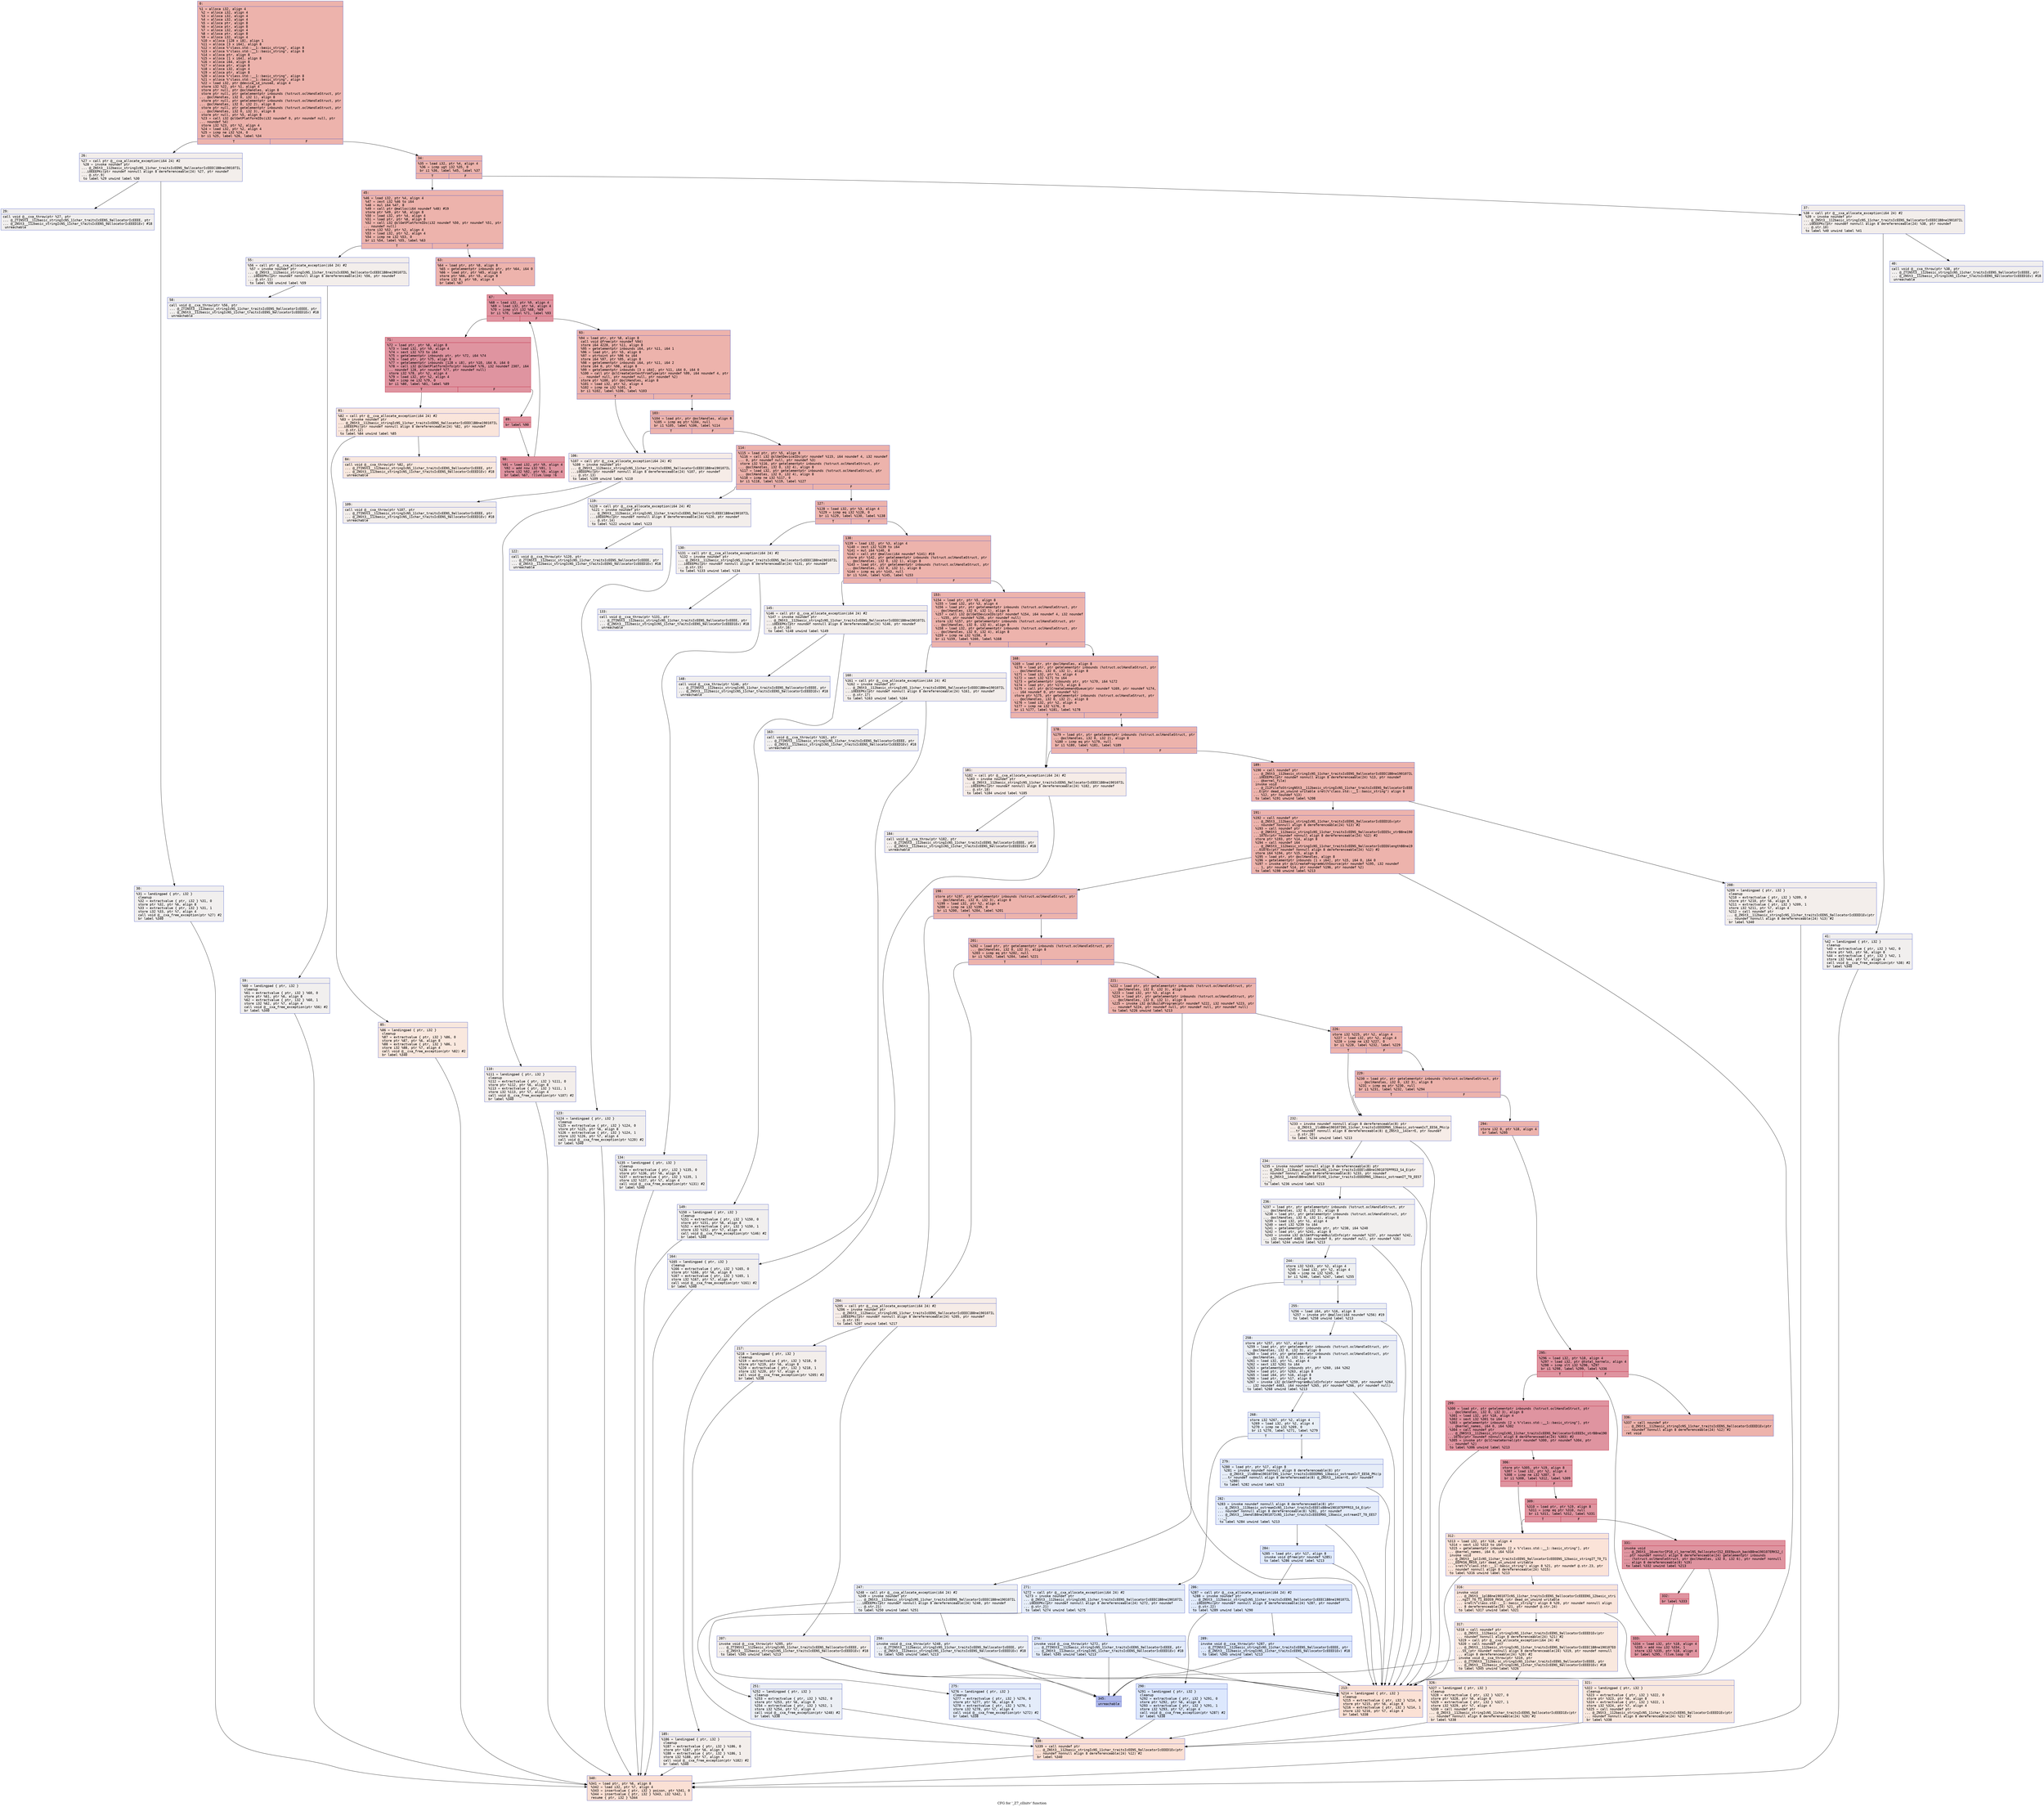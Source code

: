 digraph "CFG for '_Z7_clInitv' function" {
	label="CFG for '_Z7_clInitv' function";

	Node0x6000005d3520 [shape=record,color="#3d50c3ff", style=filled, fillcolor="#d6524470" fontname="Courier",label="{0:\l|  %1 = alloca i32, align 4\l  %2 = alloca i32, align 4\l  %3 = alloca i32, align 4\l  %4 = alloca i32, align 4\l  %5 = alloca ptr, align 8\l  %6 = alloca ptr, align 8\l  %7 = alloca i32, align 4\l  %8 = alloca ptr, align 8\l  %9 = alloca i32, align 4\l  %10 = alloca [128 x i8], align 1\l  %11 = alloca [3 x i64], align 8\l  %12 = alloca %\"class.std::__1::basic_string\", align 8\l  %13 = alloca %\"class.std::__1::basic_string\", align 8\l  %14 = alloca ptr, align 8\l  %15 = alloca [1 x i64], align 8\l  %16 = alloca i64, align 8\l  %17 = alloca ptr, align 8\l  %18 = alloca i32, align 4\l  %19 = alloca ptr, align 8\l  %20 = alloca %\"class.std::__1::basic_string\", align 8\l  %21 = alloca %\"class.std::__1::basic_string\", align 8\l  %22 = load i32, ptr @device_id_inused, align 4\l  store i32 %22, ptr %1, align 4\l  store ptr null, ptr @oclHandles, align 8\l  store ptr null, ptr getelementptr inbounds (%struct.oclHandleStruct, ptr\l... @oclHandles, i32 0, i32 1), align 8\l  store ptr null, ptr getelementptr inbounds (%struct.oclHandleStruct, ptr\l... @oclHandles, i32 0, i32 2), align 8\l  store ptr null, ptr getelementptr inbounds (%struct.oclHandleStruct, ptr\l... @oclHandles, i32 0, i32 3), align 8\l  store ptr null, ptr %5, align 8\l  %23 = call i32 @clGetPlatformIDs(i32 noundef 0, ptr noundef null, ptr\l... noundef %4)\l  store i32 %23, ptr %2, align 4\l  %24 = load i32, ptr %2, align 4\l  %25 = icmp ne i32 %24, 0\l  br i1 %25, label %26, label %34\l|{<s0>T|<s1>F}}"];
	Node0x6000005d3520:s0 -> Node0x6000005d3570[tooltip="0 -> 26\nProbability 0.00%" ];
	Node0x6000005d3520:s1 -> Node0x6000005d3660[tooltip="0 -> 34\nProbability 100.00%" ];
	Node0x6000005d3570 [shape=record,color="#3d50c3ff", style=filled, fillcolor="#e5d8d170" fontname="Courier",label="{26:\l|  %27 = call ptr @__cxa_allocate_exception(i64 24) #2\l  %28 = invoke noundef ptr\l... @_ZNSt3__112basic_stringIcNS_11char_traitsIcEENS_9allocatorIcEEEC1B8ne190107IL\l...i0EEEPKc(ptr noundef nonnull align 8 dereferenceable(24) %27, ptr noundef\l... @.str.9)\l          to label %29 unwind label %30\l}"];
	Node0x6000005d3570 -> Node0x6000005d35c0[tooltip="26 -> 29\nProbability 50.00%" ];
	Node0x6000005d3570 -> Node0x6000005d3610[tooltip="26 -> 30\nProbability 50.00%" ];
	Node0x6000005d35c0 [shape=record,color="#3d50c3ff", style=filled, fillcolor="#e0dbd870" fontname="Courier",label="{29:\l|  call void @__cxa_throw(ptr %27, ptr\l... @_ZTINSt3__112basic_stringIcNS_11char_traitsIcEENS_9allocatorIcEEEE, ptr\l... @_ZNSt3__112basic_stringIcNS_11char_traitsIcEENS_9allocatorIcEEED1Ev) #18\l  unreachable\l}"];
	Node0x6000005d3610 [shape=record,color="#3d50c3ff", style=filled, fillcolor="#e0dbd870" fontname="Courier",label="{30:\l|  %31 = landingpad \{ ptr, i32 \}\l          cleanup\l  %32 = extractvalue \{ ptr, i32 \} %31, 0\l  store ptr %32, ptr %6, align 8\l  %33 = extractvalue \{ ptr, i32 \} %31, 1\l  store i32 %33, ptr %7, align 4\l  call void @__cxa_free_exception(ptr %27) #2\l  br label %340\l}"];
	Node0x6000005d3610 -> Node0x6000005cd220[tooltip="30 -> 340\nProbability 100.00%" ];
	Node0x6000005d3660 [shape=record,color="#3d50c3ff", style=filled, fillcolor="#d6524470" fontname="Courier",label="{34:\l|  %35 = load i32, ptr %4, align 4\l  %36 = icmp ugt i32 %35, 0\l  br i1 %36, label %45, label %37\l|{<s0>T|<s1>F}}"];
	Node0x6000005d3660:s0 -> Node0x6000005d37a0[tooltip="34 -> 45\nProbability 100.00%" ];
	Node0x6000005d3660:s1 -> Node0x6000005d36b0[tooltip="34 -> 37\nProbability 0.00%" ];
	Node0x6000005d36b0 [shape=record,color="#3d50c3ff", style=filled, fillcolor="#e5d8d170" fontname="Courier",label="{37:\l|  %38 = call ptr @__cxa_allocate_exception(i64 24) #2\l  %39 = invoke noundef ptr\l... @_ZNSt3__112basic_stringIcNS_11char_traitsIcEENS_9allocatorIcEEEC1B8ne190107IL\l...i0EEEPKc(ptr noundef nonnull align 8 dereferenceable(24) %38, ptr noundef\l... @.str.10)\l          to label %40 unwind label %41\l}"];
	Node0x6000005d36b0 -> Node0x6000005d3700[tooltip="37 -> 40\nProbability 50.00%" ];
	Node0x6000005d36b0 -> Node0x6000005d3750[tooltip="37 -> 41\nProbability 50.00%" ];
	Node0x6000005d3700 [shape=record,color="#3d50c3ff", style=filled, fillcolor="#e0dbd870" fontname="Courier",label="{40:\l|  call void @__cxa_throw(ptr %38, ptr\l... @_ZTINSt3__112basic_stringIcNS_11char_traitsIcEENS_9allocatorIcEEEE, ptr\l... @_ZNSt3__112basic_stringIcNS_11char_traitsIcEENS_9allocatorIcEEED1Ev) #18\l  unreachable\l}"];
	Node0x6000005d3750 [shape=record,color="#3d50c3ff", style=filled, fillcolor="#e0dbd870" fontname="Courier",label="{41:\l|  %42 = landingpad \{ ptr, i32 \}\l          cleanup\l  %43 = extractvalue \{ ptr, i32 \} %42, 0\l  store ptr %43, ptr %6, align 8\l  %44 = extractvalue \{ ptr, i32 \} %42, 1\l  store i32 %44, ptr %7, align 4\l  call void @__cxa_free_exception(ptr %38) #2\l  br label %340\l}"];
	Node0x6000005d3750 -> Node0x6000005cd220[tooltip="41 -> 340\nProbability 100.00%" ];
	Node0x6000005d37a0 [shape=record,color="#3d50c3ff", style=filled, fillcolor="#d6524470" fontname="Courier",label="{45:\l|  %46 = load i32, ptr %4, align 4\l  %47 = zext i32 %46 to i64\l  %48 = mul i64 %47, 8\l  %49 = call ptr @malloc(i64 noundef %48) #19\l  store ptr %49, ptr %8, align 8\l  %50 = load i32, ptr %4, align 4\l  %51 = load ptr, ptr %8, align 8\l  %52 = call i32 @clGetPlatformIDs(i32 noundef %50, ptr noundef %51, ptr\l... noundef null)\l  store i32 %52, ptr %2, align 4\l  %53 = load i32, ptr %2, align 4\l  %54 = icmp ne i32 %53, 0\l  br i1 %54, label %55, label %63\l|{<s0>T|<s1>F}}"];
	Node0x6000005d37a0:s0 -> Node0x6000005d37f0[tooltip="45 -> 55\nProbability 0.00%" ];
	Node0x6000005d37a0:s1 -> Node0x6000005d38e0[tooltip="45 -> 63\nProbability 100.00%" ];
	Node0x6000005d37f0 [shape=record,color="#3d50c3ff", style=filled, fillcolor="#e5d8d170" fontname="Courier",label="{55:\l|  %56 = call ptr @__cxa_allocate_exception(i64 24) #2\l  %57 = invoke noundef ptr\l... @_ZNSt3__112basic_stringIcNS_11char_traitsIcEENS_9allocatorIcEEEC1B8ne190107IL\l...i0EEEPKc(ptr noundef nonnull align 8 dereferenceable(24) %56, ptr noundef\l... @.str.11)\l          to label %58 unwind label %59\l}"];
	Node0x6000005d37f0 -> Node0x6000005d3840[tooltip="55 -> 58\nProbability 50.00%" ];
	Node0x6000005d37f0 -> Node0x6000005d3890[tooltip="55 -> 59\nProbability 50.00%" ];
	Node0x6000005d3840 [shape=record,color="#3d50c3ff", style=filled, fillcolor="#e0dbd870" fontname="Courier",label="{58:\l|  call void @__cxa_throw(ptr %56, ptr\l... @_ZTINSt3__112basic_stringIcNS_11char_traitsIcEENS_9allocatorIcEEEE, ptr\l... @_ZNSt3__112basic_stringIcNS_11char_traitsIcEENS_9allocatorIcEEED1Ev) #18\l  unreachable\l}"];
	Node0x6000005d3890 [shape=record,color="#3d50c3ff", style=filled, fillcolor="#e0dbd870" fontname="Courier",label="{59:\l|  %60 = landingpad \{ ptr, i32 \}\l          cleanup\l  %61 = extractvalue \{ ptr, i32 \} %60, 0\l  store ptr %61, ptr %6, align 8\l  %62 = extractvalue \{ ptr, i32 \} %60, 1\l  store i32 %62, ptr %7, align 4\l  call void @__cxa_free_exception(ptr %56) #2\l  br label %340\l}"];
	Node0x6000005d3890 -> Node0x6000005cd220[tooltip="59 -> 340\nProbability 100.00%" ];
	Node0x6000005d38e0 [shape=record,color="#3d50c3ff", style=filled, fillcolor="#d6524470" fontname="Courier",label="{63:\l|  %64 = load ptr, ptr %8, align 8\l  %65 = getelementptr inbounds ptr, ptr %64, i64 0\l  %66 = load ptr, ptr %65, align 8\l  store ptr %66, ptr %5, align 8\l  store i32 0, ptr %9, align 4\l  br label %67\l}"];
	Node0x6000005d38e0 -> Node0x6000005d3930[tooltip="63 -> 67\nProbability 100.00%" ];
	Node0x6000005d3930 [shape=record,color="#b70d28ff", style=filled, fillcolor="#b70d2870" fontname="Courier",label="{67:\l|  %68 = load i32, ptr %9, align 4\l  %69 = load i32, ptr %4, align 4\l  %70 = icmp ult i32 %68, %69\l  br i1 %70, label %71, label %93\l|{<s0>T|<s1>F}}"];
	Node0x6000005d3930:s0 -> Node0x6000005d3980[tooltip="67 -> 71\nProbability 96.88%" ];
	Node0x6000005d3930:s1 -> Node0x6000005d3b60[tooltip="67 -> 93\nProbability 3.12%" ];
	Node0x6000005d3980 [shape=record,color="#b70d28ff", style=filled, fillcolor="#b70d2870" fontname="Courier",label="{71:\l|  %72 = load ptr, ptr %8, align 8\l  %73 = load i32, ptr %9, align 4\l  %74 = sext i32 %73 to i64\l  %75 = getelementptr inbounds ptr, ptr %72, i64 %74\l  %76 = load ptr, ptr %75, align 8\l  %77 = getelementptr inbounds [128 x i8], ptr %10, i64 0, i64 0\l  %78 = call i32 @clGetPlatformInfo(ptr noundef %76, i32 noundef 2307, i64\l... noundef 128, ptr noundef %77, ptr noundef null)\l  store i32 %78, ptr %2, align 4\l  %79 = load i32, ptr %2, align 4\l  %80 = icmp ne i32 %79, 0\l  br i1 %80, label %81, label %89\l|{<s0>T|<s1>F}}"];
	Node0x6000005d3980:s0 -> Node0x6000005d39d0[tooltip="71 -> 81\nProbability 0.00%" ];
	Node0x6000005d3980:s1 -> Node0x6000005d3ac0[tooltip="71 -> 89\nProbability 100.00%" ];
	Node0x6000005d39d0 [shape=record,color="#3d50c3ff", style=filled, fillcolor="#f4c5ad70" fontname="Courier",label="{81:\l|  %82 = call ptr @__cxa_allocate_exception(i64 24) #2\l  %83 = invoke noundef ptr\l... @_ZNSt3__112basic_stringIcNS_11char_traitsIcEENS_9allocatorIcEEEC1B8ne190107IL\l...i0EEEPKc(ptr noundef nonnull align 8 dereferenceable(24) %82, ptr noundef\l... @.str.12)\l          to label %84 unwind label %85\l}"];
	Node0x6000005d39d0 -> Node0x6000005d3a20[tooltip="81 -> 84\nProbability 50.00%" ];
	Node0x6000005d39d0 -> Node0x6000005d3a70[tooltip="81 -> 85\nProbability 50.00%" ];
	Node0x6000005d3a20 [shape=record,color="#3d50c3ff", style=filled, fillcolor="#f2cab570" fontname="Courier",label="{84:\l|  call void @__cxa_throw(ptr %82, ptr\l... @_ZTINSt3__112basic_stringIcNS_11char_traitsIcEENS_9allocatorIcEEEE, ptr\l... @_ZNSt3__112basic_stringIcNS_11char_traitsIcEENS_9allocatorIcEEED1Ev) #18\l  unreachable\l}"];
	Node0x6000005d3a70 [shape=record,color="#3d50c3ff", style=filled, fillcolor="#f2cab570" fontname="Courier",label="{85:\l|  %86 = landingpad \{ ptr, i32 \}\l          cleanup\l  %87 = extractvalue \{ ptr, i32 \} %86, 0\l  store ptr %87, ptr %6, align 8\l  %88 = extractvalue \{ ptr, i32 \} %86, 1\l  store i32 %88, ptr %7, align 4\l  call void @__cxa_free_exception(ptr %82) #2\l  br label %340\l}"];
	Node0x6000005d3a70 -> Node0x6000005cd220[tooltip="85 -> 340\nProbability 100.00%" ];
	Node0x6000005d3ac0 [shape=record,color="#b70d28ff", style=filled, fillcolor="#b70d2870" fontname="Courier",label="{89:\l|  br label %90\l}"];
	Node0x6000005d3ac0 -> Node0x6000005d3b10[tooltip="89 -> 90\nProbability 100.00%" ];
	Node0x6000005d3b10 [shape=record,color="#b70d28ff", style=filled, fillcolor="#b70d2870" fontname="Courier",label="{90:\l|  %91 = load i32, ptr %9, align 4\l  %92 = add nsw i32 %91, 1\l  store i32 %92, ptr %9, align 4\l  br label %67, !llvm.loop !6\l}"];
	Node0x6000005d3b10 -> Node0x6000005d3930[tooltip="90 -> 67\nProbability 100.00%" ];
	Node0x6000005d3b60 [shape=record,color="#3d50c3ff", style=filled, fillcolor="#d6524470" fontname="Courier",label="{93:\l|  %94 = load ptr, ptr %8, align 8\l  call void @free(ptr noundef %94)\l  store i64 4228, ptr %11, align 8\l  %95 = getelementptr inbounds i64, ptr %11, i64 1\l  %96 = load ptr, ptr %5, align 8\l  %97 = ptrtoint ptr %96 to i64\l  store i64 %97, ptr %95, align 8\l  %98 = getelementptr inbounds i64, ptr %11, i64 2\l  store i64 0, ptr %98, align 8\l  %99 = getelementptr inbounds [3 x i64], ptr %11, i64 0, i64 0\l  %100 = call ptr @clCreateContextFromType(ptr noundef %99, i64 noundef 4, ptr\l... noundef null, ptr noundef null, ptr noundef %2)\l  store ptr %100, ptr @oclHandles, align 8\l  %101 = load i32, ptr %2, align 4\l  %102 = icmp ne i32 %101, 0\l  br i1 %102, label %106, label %103\l|{<s0>T|<s1>F}}"];
	Node0x6000005d3b60:s0 -> Node0x6000005d3c00[tooltip="93 -> 106\nProbability 0.00%" ];
	Node0x6000005d3b60:s1 -> Node0x6000005d3bb0[tooltip="93 -> 103\nProbability 100.00%" ];
	Node0x6000005d3bb0 [shape=record,color="#3d50c3ff", style=filled, fillcolor="#d6524470" fontname="Courier",label="{103:\l|  %104 = load ptr, ptr @oclHandles, align 8\l  %105 = icmp eq ptr %104, null\l  br i1 %105, label %106, label %114\l|{<s0>T|<s1>F}}"];
	Node0x6000005d3bb0:s0 -> Node0x6000005d3c00[tooltip="103 -> 106\nProbability 0.00%" ];
	Node0x6000005d3bb0:s1 -> Node0x6000005d3cf0[tooltip="103 -> 114\nProbability 100.00%" ];
	Node0x6000005d3c00 [shape=record,color="#3d50c3ff", style=filled, fillcolor="#ead5c970" fontname="Courier",label="{106:\l|  %107 = call ptr @__cxa_allocate_exception(i64 24) #2\l  %108 = invoke noundef ptr\l... @_ZNSt3__112basic_stringIcNS_11char_traitsIcEENS_9allocatorIcEEEC1B8ne190107IL\l...i0EEEPKc(ptr noundef nonnull align 8 dereferenceable(24) %107, ptr noundef\l... @.str.13)\l          to label %109 unwind label %110\l}"];
	Node0x6000005d3c00 -> Node0x6000005d3c50[tooltip="106 -> 109\nProbability 50.00%" ];
	Node0x6000005d3c00 -> Node0x6000005d3ca0[tooltip="106 -> 110\nProbability 50.00%" ];
	Node0x6000005d3c50 [shape=record,color="#3d50c3ff", style=filled, fillcolor="#e5d8d170" fontname="Courier",label="{109:\l|  call void @__cxa_throw(ptr %107, ptr\l... @_ZTINSt3__112basic_stringIcNS_11char_traitsIcEENS_9allocatorIcEEEE, ptr\l... @_ZNSt3__112basic_stringIcNS_11char_traitsIcEENS_9allocatorIcEEED1Ev) #18\l  unreachable\l}"];
	Node0x6000005d3ca0 [shape=record,color="#3d50c3ff", style=filled, fillcolor="#e5d8d170" fontname="Courier",label="{110:\l|  %111 = landingpad \{ ptr, i32 \}\l          cleanup\l  %112 = extractvalue \{ ptr, i32 \} %111, 0\l  store ptr %112, ptr %6, align 8\l  %113 = extractvalue \{ ptr, i32 \} %111, 1\l  store i32 %113, ptr %7, align 4\l  call void @__cxa_free_exception(ptr %107) #2\l  br label %340\l}"];
	Node0x6000005d3ca0 -> Node0x6000005cd220[tooltip="110 -> 340\nProbability 100.00%" ];
	Node0x6000005d3cf0 [shape=record,color="#3d50c3ff", style=filled, fillcolor="#d6524470" fontname="Courier",label="{114:\l|  %115 = load ptr, ptr %5, align 8\l  %116 = call i32 @clGetDeviceIDs(ptr noundef %115, i64 noundef 4, i32 noundef\l... 0, ptr noundef null, ptr noundef %3)\l  store i32 %116, ptr getelementptr inbounds (%struct.oclHandleStruct, ptr\l... @oclHandles, i32 0, i32 4), align 8\l  %117 = load i32, ptr getelementptr inbounds (%struct.oclHandleStruct, ptr\l... @oclHandles, i32 0, i32 4), align 8\l  %118 = icmp ne i32 %117, 0\l  br i1 %118, label %119, label %127\l|{<s0>T|<s1>F}}"];
	Node0x6000005d3cf0:s0 -> Node0x6000005d3d40[tooltip="114 -> 119\nProbability 0.00%" ];
	Node0x6000005d3cf0:s1 -> Node0x6000005d3e30[tooltip="114 -> 127\nProbability 100.00%" ];
	Node0x6000005d3d40 [shape=record,color="#3d50c3ff", style=filled, fillcolor="#e5d8d170" fontname="Courier",label="{119:\l|  %120 = call ptr @__cxa_allocate_exception(i64 24) #2\l  %121 = invoke noundef ptr\l... @_ZNSt3__112basic_stringIcNS_11char_traitsIcEENS_9allocatorIcEEEC1B8ne190107IL\l...i0EEEPKc(ptr noundef nonnull align 8 dereferenceable(24) %120, ptr noundef\l... @.str.14)\l          to label %122 unwind label %123\l}"];
	Node0x6000005d3d40 -> Node0x6000005d3d90[tooltip="119 -> 122\nProbability 50.00%" ];
	Node0x6000005d3d40 -> Node0x6000005d3de0[tooltip="119 -> 123\nProbability 50.00%" ];
	Node0x6000005d3d90 [shape=record,color="#3d50c3ff", style=filled, fillcolor="#e0dbd870" fontname="Courier",label="{122:\l|  call void @__cxa_throw(ptr %120, ptr\l... @_ZTINSt3__112basic_stringIcNS_11char_traitsIcEENS_9allocatorIcEEEE, ptr\l... @_ZNSt3__112basic_stringIcNS_11char_traitsIcEENS_9allocatorIcEEED1Ev) #18\l  unreachable\l}"];
	Node0x6000005d3de0 [shape=record,color="#3d50c3ff", style=filled, fillcolor="#e0dbd870" fontname="Courier",label="{123:\l|  %124 = landingpad \{ ptr, i32 \}\l          cleanup\l  %125 = extractvalue \{ ptr, i32 \} %124, 0\l  store ptr %125, ptr %6, align 8\l  %126 = extractvalue \{ ptr, i32 \} %124, 1\l  store i32 %126, ptr %7, align 4\l  call void @__cxa_free_exception(ptr %120) #2\l  br label %340\l}"];
	Node0x6000005d3de0 -> Node0x6000005cd220[tooltip="123 -> 340\nProbability 100.00%" ];
	Node0x6000005d3e30 [shape=record,color="#3d50c3ff", style=filled, fillcolor="#d6524470" fontname="Courier",label="{127:\l|  %128 = load i32, ptr %3, align 4\l  %129 = icmp eq i32 %128, 0\l  br i1 %129, label %130, label %138\l|{<s0>T|<s1>F}}"];
	Node0x6000005d3e30:s0 -> Node0x6000005d3e80[tooltip="127 -> 130\nProbability 0.00%" ];
	Node0x6000005d3e30:s1 -> Node0x6000005d3f70[tooltip="127 -> 138\nProbability 100.00%" ];
	Node0x6000005d3e80 [shape=record,color="#3d50c3ff", style=filled, fillcolor="#e5d8d170" fontname="Courier",label="{130:\l|  %131 = call ptr @__cxa_allocate_exception(i64 24) #2\l  %132 = invoke noundef ptr\l... @_ZNSt3__112basic_stringIcNS_11char_traitsIcEENS_9allocatorIcEEEC1B8ne190107IL\l...i0EEEPKc(ptr noundef nonnull align 8 dereferenceable(24) %131, ptr noundef\l... @.str.15)\l          to label %133 unwind label %134\l}"];
	Node0x6000005d3e80 -> Node0x6000005d3ed0[tooltip="130 -> 133\nProbability 50.00%" ];
	Node0x6000005d3e80 -> Node0x6000005d3f20[tooltip="130 -> 134\nProbability 50.00%" ];
	Node0x6000005d3ed0 [shape=record,color="#3d50c3ff", style=filled, fillcolor="#e0dbd870" fontname="Courier",label="{133:\l|  call void @__cxa_throw(ptr %131, ptr\l... @_ZTINSt3__112basic_stringIcNS_11char_traitsIcEENS_9allocatorIcEEEE, ptr\l... @_ZNSt3__112basic_stringIcNS_11char_traitsIcEENS_9allocatorIcEEED1Ev) #18\l  unreachable\l}"];
	Node0x6000005d3f20 [shape=record,color="#3d50c3ff", style=filled, fillcolor="#e0dbd870" fontname="Courier",label="{134:\l|  %135 = landingpad \{ ptr, i32 \}\l          cleanup\l  %136 = extractvalue \{ ptr, i32 \} %135, 0\l  store ptr %136, ptr %6, align 8\l  %137 = extractvalue \{ ptr, i32 \} %135, 1\l  store i32 %137, ptr %7, align 4\l  call void @__cxa_free_exception(ptr %131) #2\l  br label %340\l}"];
	Node0x6000005d3f20 -> Node0x6000005cd220[tooltip="134 -> 340\nProbability 100.00%" ];
	Node0x6000005d3f70 [shape=record,color="#3d50c3ff", style=filled, fillcolor="#d6524470" fontname="Courier",label="{138:\l|  %139 = load i32, ptr %3, align 4\l  %140 = zext i32 %139 to i64\l  %141 = mul i64 %140, 8\l  %142 = call ptr @malloc(i64 noundef %141) #19\l  store ptr %142, ptr getelementptr inbounds (%struct.oclHandleStruct, ptr\l... @oclHandles, i32 0, i32 1), align 8\l  %143 = load ptr, ptr getelementptr inbounds (%struct.oclHandleStruct, ptr\l... @oclHandles, i32 0, i32 1), align 8\l  %144 = icmp eq ptr %143, null\l  br i1 %144, label %145, label %153\l|{<s0>T|<s1>F}}"];
	Node0x6000005d3f70:s0 -> Node0x6000005cc000[tooltip="138 -> 145\nProbability 0.00%" ];
	Node0x6000005d3f70:s1 -> Node0x6000005cc0f0[tooltip="138 -> 153\nProbability 100.00%" ];
	Node0x6000005cc000 [shape=record,color="#3d50c3ff", style=filled, fillcolor="#e5d8d170" fontname="Courier",label="{145:\l|  %146 = call ptr @__cxa_allocate_exception(i64 24) #2\l  %147 = invoke noundef ptr\l... @_ZNSt3__112basic_stringIcNS_11char_traitsIcEENS_9allocatorIcEEEC1B8ne190107IL\l...i0EEEPKc(ptr noundef nonnull align 8 dereferenceable(24) %146, ptr noundef\l... @.str.16)\l          to label %148 unwind label %149\l}"];
	Node0x6000005cc000 -> Node0x6000005cc050[tooltip="145 -> 148\nProbability 50.00%" ];
	Node0x6000005cc000 -> Node0x6000005cc0a0[tooltip="145 -> 149\nProbability 50.00%" ];
	Node0x6000005cc050 [shape=record,color="#3d50c3ff", style=filled, fillcolor="#e0dbd870" fontname="Courier",label="{148:\l|  call void @__cxa_throw(ptr %146, ptr\l... @_ZTINSt3__112basic_stringIcNS_11char_traitsIcEENS_9allocatorIcEEEE, ptr\l... @_ZNSt3__112basic_stringIcNS_11char_traitsIcEENS_9allocatorIcEEED1Ev) #18\l  unreachable\l}"];
	Node0x6000005cc0a0 [shape=record,color="#3d50c3ff", style=filled, fillcolor="#e0dbd870" fontname="Courier",label="{149:\l|  %150 = landingpad \{ ptr, i32 \}\l          cleanup\l  %151 = extractvalue \{ ptr, i32 \} %150, 0\l  store ptr %151, ptr %6, align 8\l  %152 = extractvalue \{ ptr, i32 \} %150, 1\l  store i32 %152, ptr %7, align 4\l  call void @__cxa_free_exception(ptr %146) #2\l  br label %340\l}"];
	Node0x6000005cc0a0 -> Node0x6000005cd220[tooltip="149 -> 340\nProbability 100.00%" ];
	Node0x6000005cc0f0 [shape=record,color="#3d50c3ff", style=filled, fillcolor="#d6524470" fontname="Courier",label="{153:\l|  %154 = load ptr, ptr %5, align 8\l  %155 = load i32, ptr %3, align 4\l  %156 = load ptr, ptr getelementptr inbounds (%struct.oclHandleStruct, ptr\l... @oclHandles, i32 0, i32 1), align 8\l  %157 = call i32 @clGetDeviceIDs(ptr noundef %154, i64 noundef 4, i32 noundef\l... %155, ptr noundef %156, ptr noundef null)\l  store i32 %157, ptr getelementptr inbounds (%struct.oclHandleStruct, ptr\l... @oclHandles, i32 0, i32 4), align 8\l  %158 = load i32, ptr getelementptr inbounds (%struct.oclHandleStruct, ptr\l... @oclHandles, i32 0, i32 4), align 8\l  %159 = icmp ne i32 %158, 0\l  br i1 %159, label %160, label %168\l|{<s0>T|<s1>F}}"];
	Node0x6000005cc0f0:s0 -> Node0x6000005cc140[tooltip="153 -> 160\nProbability 0.00%" ];
	Node0x6000005cc0f0:s1 -> Node0x6000005cc230[tooltip="153 -> 168\nProbability 100.00%" ];
	Node0x6000005cc140 [shape=record,color="#3d50c3ff", style=filled, fillcolor="#e5d8d170" fontname="Courier",label="{160:\l|  %161 = call ptr @__cxa_allocate_exception(i64 24) #2\l  %162 = invoke noundef ptr\l... @_ZNSt3__112basic_stringIcNS_11char_traitsIcEENS_9allocatorIcEEEC1B8ne190107IL\l...i0EEEPKc(ptr noundef nonnull align 8 dereferenceable(24) %161, ptr noundef\l... @.str.17)\l          to label %163 unwind label %164\l}"];
	Node0x6000005cc140 -> Node0x6000005cc190[tooltip="160 -> 163\nProbability 50.00%" ];
	Node0x6000005cc140 -> Node0x6000005cc1e0[tooltip="160 -> 164\nProbability 50.00%" ];
	Node0x6000005cc190 [shape=record,color="#3d50c3ff", style=filled, fillcolor="#e0dbd870" fontname="Courier",label="{163:\l|  call void @__cxa_throw(ptr %161, ptr\l... @_ZTINSt3__112basic_stringIcNS_11char_traitsIcEENS_9allocatorIcEEEE, ptr\l... @_ZNSt3__112basic_stringIcNS_11char_traitsIcEENS_9allocatorIcEEED1Ev) #18\l  unreachable\l}"];
	Node0x6000005cc1e0 [shape=record,color="#3d50c3ff", style=filled, fillcolor="#e0dbd870" fontname="Courier",label="{164:\l|  %165 = landingpad \{ ptr, i32 \}\l          cleanup\l  %166 = extractvalue \{ ptr, i32 \} %165, 0\l  store ptr %166, ptr %6, align 8\l  %167 = extractvalue \{ ptr, i32 \} %165, 1\l  store i32 %167, ptr %7, align 4\l  call void @__cxa_free_exception(ptr %161) #2\l  br label %340\l}"];
	Node0x6000005cc1e0 -> Node0x6000005cd220[tooltip="164 -> 340\nProbability 100.00%" ];
	Node0x6000005cc230 [shape=record,color="#3d50c3ff", style=filled, fillcolor="#d6524470" fontname="Courier",label="{168:\l|  %169 = load ptr, ptr @oclHandles, align 8\l  %170 = load ptr, ptr getelementptr inbounds (%struct.oclHandleStruct, ptr\l... @oclHandles, i32 0, i32 1), align 8\l  %171 = load i32, ptr %1, align 4\l  %172 = sext i32 %171 to i64\l  %173 = getelementptr inbounds ptr, ptr %170, i64 %172\l  %174 = load ptr, ptr %173, align 8\l  %175 = call ptr @clCreateCommandQueue(ptr noundef %169, ptr noundef %174,\l... i64 noundef 0, ptr noundef %2)\l  store ptr %175, ptr getelementptr inbounds (%struct.oclHandleStruct, ptr\l... @oclHandles, i32 0, i32 2), align 8\l  %176 = load i32, ptr %2, align 4\l  %177 = icmp ne i32 %176, 0\l  br i1 %177, label %181, label %178\l|{<s0>T|<s1>F}}"];
	Node0x6000005cc230:s0 -> Node0x6000005cc2d0[tooltip="168 -> 181\nProbability 0.00%" ];
	Node0x6000005cc230:s1 -> Node0x6000005cc280[tooltip="168 -> 178\nProbability 100.00%" ];
	Node0x6000005cc280 [shape=record,color="#3d50c3ff", style=filled, fillcolor="#d6524470" fontname="Courier",label="{178:\l|  %179 = load ptr, ptr getelementptr inbounds (%struct.oclHandleStruct, ptr\l... @oclHandles, i32 0, i32 2), align 8\l  %180 = icmp eq ptr %179, null\l  br i1 %180, label %181, label %189\l|{<s0>T|<s1>F}}"];
	Node0x6000005cc280:s0 -> Node0x6000005cc2d0[tooltip="178 -> 181\nProbability 0.00%" ];
	Node0x6000005cc280:s1 -> Node0x6000005cc3c0[tooltip="178 -> 189\nProbability 100.00%" ];
	Node0x6000005cc2d0 [shape=record,color="#3d50c3ff", style=filled, fillcolor="#ead5c970" fontname="Courier",label="{181:\l|  %182 = call ptr @__cxa_allocate_exception(i64 24) #2\l  %183 = invoke noundef ptr\l... @_ZNSt3__112basic_stringIcNS_11char_traitsIcEENS_9allocatorIcEEEC1B8ne190107IL\l...i0EEEPKc(ptr noundef nonnull align 8 dereferenceable(24) %182, ptr noundef\l... @.str.18)\l          to label %184 unwind label %185\l}"];
	Node0x6000005cc2d0 -> Node0x6000005cc320[tooltip="181 -> 184\nProbability 50.00%" ];
	Node0x6000005cc2d0 -> Node0x6000005cc370[tooltip="181 -> 185\nProbability 50.00%" ];
	Node0x6000005cc320 [shape=record,color="#3d50c3ff", style=filled, fillcolor="#e5d8d170" fontname="Courier",label="{184:\l|  call void @__cxa_throw(ptr %182, ptr\l... @_ZTINSt3__112basic_stringIcNS_11char_traitsIcEENS_9allocatorIcEEEE, ptr\l... @_ZNSt3__112basic_stringIcNS_11char_traitsIcEENS_9allocatorIcEEED1Ev) #18\l  unreachable\l}"];
	Node0x6000005cc370 [shape=record,color="#3d50c3ff", style=filled, fillcolor="#e5d8d170" fontname="Courier",label="{185:\l|  %186 = landingpad \{ ptr, i32 \}\l          cleanup\l  %187 = extractvalue \{ ptr, i32 \} %186, 0\l  store ptr %187, ptr %6, align 8\l  %188 = extractvalue \{ ptr, i32 \} %186, 1\l  store i32 %188, ptr %7, align 4\l  call void @__cxa_free_exception(ptr %182) #2\l  br label %340\l}"];
	Node0x6000005cc370 -> Node0x6000005cd220[tooltip="185 -> 340\nProbability 100.00%" ];
	Node0x6000005cc3c0 [shape=record,color="#3d50c3ff", style=filled, fillcolor="#d6524470" fontname="Courier",label="{189:\l|  %190 = call noundef ptr\l... @_ZNSt3__112basic_stringIcNS_11char_traitsIcEENS_9allocatorIcEEEC1B8ne190107IL\l...i0EEEPKc(ptr noundef nonnull align 8 dereferenceable(24) %13, ptr noundef\l... @kernel_file)\l  invoke void\l... @_Z12FileToStringNSt3__112basic_stringIcNS_11char_traitsIcEENS_9allocatorIcEEE\l...E(ptr dead_on_unwind writable sret(%\"class.std::__1::basic_string\") align 8\l... %12, ptr noundef %13)\l          to label %191 unwind label %208\l}"];
	Node0x6000005cc3c0 -> Node0x6000005cc410[tooltip="189 -> 191\nProbability 100.00%" ];
	Node0x6000005cc3c0 -> Node0x6000005cc5a0[tooltip="189 -> 208\nProbability 0.00%" ];
	Node0x6000005cc410 [shape=record,color="#3d50c3ff", style=filled, fillcolor="#d6524470" fontname="Courier",label="{191:\l|  %192 = call noundef ptr\l... @_ZNSt3__112basic_stringIcNS_11char_traitsIcEENS_9allocatorIcEEED1Ev(ptr\l... noundef nonnull align 8 dereferenceable(24) %13) #2\l  %193 = call noundef ptr\l... @_ZNKSt3__112basic_stringIcNS_11char_traitsIcEENS_9allocatorIcEEE5c_strB8ne190\l...107Ev(ptr noundef nonnull align 8 dereferenceable(24) %12) #2\l  store ptr %193, ptr %14, align 8\l  %194 = call noundef i64\l... @_ZNKSt3__112basic_stringIcNS_11char_traitsIcEENS_9allocatorIcEEE6lengthB8ne19\l...0107Ev(ptr noundef nonnull align 8 dereferenceable(24) %12) #2\l  store i64 %194, ptr %15, align 8\l  %195 = load ptr, ptr @oclHandles, align 8\l  %196 = getelementptr inbounds [1 x i64], ptr %15, i64 0, i64 0\l  %197 = invoke ptr @clCreateProgramWithSource(ptr noundef %195, i32 noundef\l... 1, ptr noundef %14, ptr noundef %196, ptr noundef %2)\l          to label %198 unwind label %213\l}"];
	Node0x6000005cc410 -> Node0x6000005cc460[tooltip="191 -> 198\nProbability 100.00%" ];
	Node0x6000005cc410 -> Node0x6000005cc5f0[tooltip="191 -> 213\nProbability 0.00%" ];
	Node0x6000005cc460 [shape=record,color="#3d50c3ff", style=filled, fillcolor="#d6524470" fontname="Courier",label="{198:\l|  store ptr %197, ptr getelementptr inbounds (%struct.oclHandleStruct, ptr\l... @oclHandles, i32 0, i32 3), align 8\l  %199 = load i32, ptr %2, align 4\l  %200 = icmp ne i32 %199, 0\l  br i1 %200, label %204, label %201\l|{<s0>T|<s1>F}}"];
	Node0x6000005cc460:s0 -> Node0x6000005cc500[tooltip="198 -> 204\nProbability 0.00%" ];
	Node0x6000005cc460:s1 -> Node0x6000005cc4b0[tooltip="198 -> 201\nProbability 100.00%" ];
	Node0x6000005cc4b0 [shape=record,color="#3d50c3ff", style=filled, fillcolor="#d6524470" fontname="Courier",label="{201:\l|  %202 = load ptr, ptr getelementptr inbounds (%struct.oclHandleStruct, ptr\l... @oclHandles, i32 0, i32 3), align 8\l  %203 = icmp eq ptr %202, null\l  br i1 %203, label %204, label %221\l|{<s0>T|<s1>F}}"];
	Node0x6000005cc4b0:s0 -> Node0x6000005cc500[tooltip="201 -> 204\nProbability 0.00%" ];
	Node0x6000005cc4b0:s1 -> Node0x6000005cc690[tooltip="201 -> 221\nProbability 100.00%" ];
	Node0x6000005cc500 [shape=record,color="#3d50c3ff", style=filled, fillcolor="#ead5c970" fontname="Courier",label="{204:\l|  %205 = call ptr @__cxa_allocate_exception(i64 24) #2\l  %206 = invoke noundef ptr\l... @_ZNSt3__112basic_stringIcNS_11char_traitsIcEENS_9allocatorIcEEEC1B8ne190107IL\l...i0EEEPKc(ptr noundef nonnull align 8 dereferenceable(24) %205, ptr noundef\l... @.str.19)\l          to label %207 unwind label %217\l}"];
	Node0x6000005cc500 -> Node0x6000005cc550[tooltip="204 -> 207\nProbability 50.00%" ];
	Node0x6000005cc500 -> Node0x6000005cc640[tooltip="204 -> 217\nProbability 50.00%" ];
	Node0x6000005cc550 [shape=record,color="#3d50c3ff", style=filled, fillcolor="#e5d8d170" fontname="Courier",label="{207:\l|  invoke void @__cxa_throw(ptr %205, ptr\l... @_ZTINSt3__112basic_stringIcNS_11char_traitsIcEENS_9allocatorIcEEEE, ptr\l... @_ZNSt3__112basic_stringIcNS_11char_traitsIcEENS_9allocatorIcEEED1Ev) #18\l          to label %345 unwind label %213\l}"];
	Node0x6000005cc550 -> Node0x6000005cd270[tooltip="207 -> 345\nProbability 0.00%" ];
	Node0x6000005cc550 -> Node0x6000005cc5f0[tooltip="207 -> 213\nProbability 100.00%" ];
	Node0x6000005cc5a0 [shape=record,color="#3d50c3ff", style=filled, fillcolor="#e5d8d170" fontname="Courier",label="{208:\l|  %209 = landingpad \{ ptr, i32 \}\l          cleanup\l  %210 = extractvalue \{ ptr, i32 \} %209, 0\l  store ptr %210, ptr %6, align 8\l  %211 = extractvalue \{ ptr, i32 \} %209, 1\l  store i32 %211, ptr %7, align 4\l  %212 = call noundef ptr\l... @_ZNSt3__112basic_stringIcNS_11char_traitsIcEENS_9allocatorIcEEED1Ev(ptr\l... noundef nonnull align 8 dereferenceable(24) %13) #2\l  br label %340\l}"];
	Node0x6000005cc5a0 -> Node0x6000005cd220[tooltip="208 -> 340\nProbability 100.00%" ];
	Node0x6000005cc5f0 [shape=record,color="#3d50c3ff", style=filled, fillcolor="#f7bca170" fontname="Courier",label="{213:\l|  %214 = landingpad \{ ptr, i32 \}\l          cleanup\l  %215 = extractvalue \{ ptr, i32 \} %214, 0\l  store ptr %215, ptr %6, align 8\l  %216 = extractvalue \{ ptr, i32 \} %214, 1\l  store i32 %216, ptr %7, align 4\l  br label %338\l}"];
	Node0x6000005cc5f0 -> Node0x6000005cd1d0[tooltip="213 -> 338\nProbability 100.00%" ];
	Node0x6000005cc640 [shape=record,color="#3d50c3ff", style=filled, fillcolor="#e5d8d170" fontname="Courier",label="{217:\l|  %218 = landingpad \{ ptr, i32 \}\l          cleanup\l  %219 = extractvalue \{ ptr, i32 \} %218, 0\l  store ptr %219, ptr %6, align 8\l  %220 = extractvalue \{ ptr, i32 \} %218, 1\l  store i32 %220, ptr %7, align 4\l  call void @__cxa_free_exception(ptr %205) #2\l  br label %338\l}"];
	Node0x6000005cc640 -> Node0x6000005cd1d0[tooltip="217 -> 338\nProbability 100.00%" ];
	Node0x6000005cc690 [shape=record,color="#3d50c3ff", style=filled, fillcolor="#d6524470" fontname="Courier",label="{221:\l|  %222 = load ptr, ptr getelementptr inbounds (%struct.oclHandleStruct, ptr\l... @oclHandles, i32 0, i32 3), align 8\l  %223 = load i32, ptr %3, align 4\l  %224 = load ptr, ptr getelementptr inbounds (%struct.oclHandleStruct, ptr\l... @oclHandles, i32 0, i32 1), align 8\l  %225 = invoke i32 @clBuildProgram(ptr noundef %222, i32 noundef %223, ptr\l... noundef %224, ptr noundef null, ptr noundef null, ptr noundef null)\l          to label %226 unwind label %213\l}"];
	Node0x6000005cc690 -> Node0x6000005cc6e0[tooltip="221 -> 226\nProbability 100.00%" ];
	Node0x6000005cc690 -> Node0x6000005cc5f0[tooltip="221 -> 213\nProbability 0.00%" ];
	Node0x6000005cc6e0 [shape=record,color="#3d50c3ff", style=filled, fillcolor="#d6524470" fontname="Courier",label="{226:\l|  store i32 %225, ptr %2, align 4\l  %227 = load i32, ptr %2, align 4\l  %228 = icmp ne i32 %227, 0\l  br i1 %228, label %232, label %229\l|{<s0>T|<s1>F}}"];
	Node0x6000005cc6e0:s0 -> Node0x6000005cc780[tooltip="226 -> 232\nProbability 0.00%" ];
	Node0x6000005cc6e0:s1 -> Node0x6000005cc730[tooltip="226 -> 229\nProbability 100.00%" ];
	Node0x6000005cc730 [shape=record,color="#3d50c3ff", style=filled, fillcolor="#d6524470" fontname="Courier",label="{229:\l|  %230 = load ptr, ptr getelementptr inbounds (%struct.oclHandleStruct, ptr\l... @oclHandles, i32 0, i32 3), align 8\l  %231 = icmp eq ptr %230, null\l  br i1 %231, label %232, label %294\l|{<s0>T|<s1>F}}"];
	Node0x6000005cc730:s0 -> Node0x6000005cc780[tooltip="229 -> 232\nProbability 0.00%" ];
	Node0x6000005cc730:s1 -> Node0x6000005ccd70[tooltip="229 -> 294\nProbability 100.00%" ];
	Node0x6000005cc780 [shape=record,color="#3d50c3ff", style=filled, fillcolor="#ead5c970" fontname="Courier",label="{232:\l|  %233 = invoke noundef nonnull align 8 dereferenceable(8) ptr\l... @_ZNSt3__1lsB8ne190107INS_11char_traitsIcEEEERNS_13basic_ostreamIcT_EES6_PKc(p\l...tr noundef nonnull align 8 dereferenceable(8) @_ZNSt3__14cerrE, ptr noundef\l... @.str.20)\l          to label %234 unwind label %213\l}"];
	Node0x6000005cc780 -> Node0x6000005cc7d0[tooltip="232 -> 234\nProbability 50.00%" ];
	Node0x6000005cc780 -> Node0x6000005cc5f0[tooltip="232 -> 213\nProbability 50.00%" ];
	Node0x6000005cc7d0 [shape=record,color="#3d50c3ff", style=filled, fillcolor="#e5d8d170" fontname="Courier",label="{234:\l|  %235 = invoke noundef nonnull align 8 dereferenceable(8) ptr\l... @_ZNSt3__113basic_ostreamIcNS_11char_traitsIcEEElsB8ne190107EPFRS3_S4_E(ptr\l... noundef nonnull align 8 dereferenceable(8) %233, ptr noundef\l... @_ZNSt3__14endlB8ne190107IcNS_11char_traitsIcEEEERNS_13basic_ostreamIT_T0_EES7\l..._)\l          to label %236 unwind label %213\l}"];
	Node0x6000005cc7d0 -> Node0x6000005cc820[tooltip="234 -> 236\nProbability 50.00%" ];
	Node0x6000005cc7d0 -> Node0x6000005cc5f0[tooltip="234 -> 213\nProbability 50.00%" ];
	Node0x6000005cc820 [shape=record,color="#3d50c3ff", style=filled, fillcolor="#e0dbd870" fontname="Courier",label="{236:\l|  %237 = load ptr, ptr getelementptr inbounds (%struct.oclHandleStruct, ptr\l... @oclHandles, i32 0, i32 3), align 8\l  %238 = load ptr, ptr getelementptr inbounds (%struct.oclHandleStruct, ptr\l... @oclHandles, i32 0, i32 1), align 8\l  %239 = load i32, ptr %1, align 4\l  %240 = sext i32 %239 to i64\l  %241 = getelementptr inbounds ptr, ptr %238, i64 %240\l  %242 = load ptr, ptr %241, align 8\l  %243 = invoke i32 @clGetProgramBuildInfo(ptr noundef %237, ptr noundef %242,\l... i32 noundef 4483, i64 noundef 0, ptr noundef null, ptr noundef %16)\l          to label %244 unwind label %213\l}"];
	Node0x6000005cc820 -> Node0x6000005cc870[tooltip="236 -> 244\nProbability 50.00%" ];
	Node0x6000005cc820 -> Node0x6000005cc5f0[tooltip="236 -> 213\nProbability 50.00%" ];
	Node0x6000005cc870 [shape=record,color="#3d50c3ff", style=filled, fillcolor="#dbdcde70" fontname="Courier",label="{244:\l|  store i32 %243, ptr %2, align 4\l  %245 = load i32, ptr %2, align 4\l  %246 = icmp ne i32 %245, 0\l  br i1 %246, label %247, label %255\l|{<s0>T|<s1>F}}"];
	Node0x6000005cc870:s0 -> Node0x6000005cc8c0[tooltip="244 -> 247\nProbability 50.00%" ];
	Node0x6000005cc870:s1 -> Node0x6000005cc9b0[tooltip="244 -> 255\nProbability 50.00%" ];
	Node0x6000005cc8c0 [shape=record,color="#3d50c3ff", style=filled, fillcolor="#d9dce170" fontname="Courier",label="{247:\l|  %248 = call ptr @__cxa_allocate_exception(i64 24) #2\l  %249 = invoke noundef ptr\l... @_ZNSt3__112basic_stringIcNS_11char_traitsIcEENS_9allocatorIcEEEC1B8ne190107IL\l...i0EEEPKc(ptr noundef nonnull align 8 dereferenceable(24) %248, ptr noundef\l... @.str.21)\l          to label %250 unwind label %251\l}"];
	Node0x6000005cc8c0 -> Node0x6000005cc910[tooltip="247 -> 250\nProbability 50.00%" ];
	Node0x6000005cc8c0 -> Node0x6000005cc960[tooltip="247 -> 251\nProbability 50.00%" ];
	Node0x6000005cc910 [shape=record,color="#3d50c3ff", style=filled, fillcolor="#d4dbe670" fontname="Courier",label="{250:\l|  invoke void @__cxa_throw(ptr %248, ptr\l... @_ZTINSt3__112basic_stringIcNS_11char_traitsIcEENS_9allocatorIcEEEE, ptr\l... @_ZNSt3__112basic_stringIcNS_11char_traitsIcEENS_9allocatorIcEEED1Ev) #18\l          to label %345 unwind label %213\l}"];
	Node0x6000005cc910 -> Node0x6000005cd270[tooltip="250 -> 345\nProbability 0.00%" ];
	Node0x6000005cc910 -> Node0x6000005cc5f0[tooltip="250 -> 213\nProbability 100.00%" ];
	Node0x6000005cc960 [shape=record,color="#3d50c3ff", style=filled, fillcolor="#d4dbe670" fontname="Courier",label="{251:\l|  %252 = landingpad \{ ptr, i32 \}\l          cleanup\l  %253 = extractvalue \{ ptr, i32 \} %252, 0\l  store ptr %253, ptr %6, align 8\l  %254 = extractvalue \{ ptr, i32 \} %252, 1\l  store i32 %254, ptr %7, align 4\l  call void @__cxa_free_exception(ptr %248) #2\l  br label %338\l}"];
	Node0x6000005cc960 -> Node0x6000005cd1d0[tooltip="251 -> 338\nProbability 100.00%" ];
	Node0x6000005cc9b0 [shape=record,color="#3d50c3ff", style=filled, fillcolor="#d9dce170" fontname="Courier",label="{255:\l|  %256 = load i64, ptr %16, align 8\l  %257 = invoke ptr @malloc(i64 noundef %256) #19\l          to label %258 unwind label %213\l}"];
	Node0x6000005cc9b0 -> Node0x6000005cca00[tooltip="255 -> 258\nProbability 50.00%" ];
	Node0x6000005cc9b0 -> Node0x6000005cc5f0[tooltip="255 -> 213\nProbability 50.00%" ];
	Node0x6000005cca00 [shape=record,color="#3d50c3ff", style=filled, fillcolor="#d4dbe670" fontname="Courier",label="{258:\l|  store ptr %257, ptr %17, align 8\l  %259 = load ptr, ptr getelementptr inbounds (%struct.oclHandleStruct, ptr\l... @oclHandles, i32 0, i32 3), align 8\l  %260 = load ptr, ptr getelementptr inbounds (%struct.oclHandleStruct, ptr\l... @oclHandles, i32 0, i32 1), align 8\l  %261 = load i32, ptr %1, align 4\l  %262 = sext i32 %261 to i64\l  %263 = getelementptr inbounds ptr, ptr %260, i64 %262\l  %264 = load ptr, ptr %263, align 8\l  %265 = load i64, ptr %16, align 8\l  %266 = load ptr, ptr %17, align 8\l  %267 = invoke i32 @clGetProgramBuildInfo(ptr noundef %259, ptr noundef %264,\l... i32 noundef 4483, i64 noundef %265, ptr noundef %266, ptr noundef null)\l          to label %268 unwind label %213\l}"];
	Node0x6000005cca00 -> Node0x6000005cca50[tooltip="258 -> 268\nProbability 50.00%" ];
	Node0x6000005cca00 -> Node0x6000005cc5f0[tooltip="258 -> 213\nProbability 50.00%" ];
	Node0x6000005cca50 [shape=record,color="#3d50c3ff", style=filled, fillcolor="#cedaeb70" fontname="Courier",label="{268:\l|  store i32 %267, ptr %2, align 4\l  %269 = load i32, ptr %2, align 4\l  %270 = icmp ne i32 %269, 0\l  br i1 %270, label %271, label %279\l|{<s0>T|<s1>F}}"];
	Node0x6000005cca50:s0 -> Node0x6000005ccaa0[tooltip="268 -> 271\nProbability 50.00%" ];
	Node0x6000005cca50:s1 -> Node0x6000005ccb90[tooltip="268 -> 279\nProbability 50.00%" ];
	Node0x6000005ccaa0 [shape=record,color="#3d50c3ff", style=filled, fillcolor="#c7d7f070" fontname="Courier",label="{271:\l|  %272 = call ptr @__cxa_allocate_exception(i64 24) #2\l  %273 = invoke noundef ptr\l... @_ZNSt3__112basic_stringIcNS_11char_traitsIcEENS_9allocatorIcEEEC1B8ne190107IL\l...i0EEEPKc(ptr noundef nonnull align 8 dereferenceable(24) %272, ptr noundef\l... @.str.21)\l          to label %274 unwind label %275\l}"];
	Node0x6000005ccaa0 -> Node0x6000005ccaf0[tooltip="271 -> 274\nProbability 50.00%" ];
	Node0x6000005ccaa0 -> Node0x6000005ccb40[tooltip="271 -> 275\nProbability 50.00%" ];
	Node0x6000005ccaf0 [shape=record,color="#3d50c3ff", style=filled, fillcolor="#c1d4f470" fontname="Courier",label="{274:\l|  invoke void @__cxa_throw(ptr %272, ptr\l... @_ZTINSt3__112basic_stringIcNS_11char_traitsIcEENS_9allocatorIcEEEE, ptr\l... @_ZNSt3__112basic_stringIcNS_11char_traitsIcEENS_9allocatorIcEEED1Ev) #18\l          to label %345 unwind label %213\l}"];
	Node0x6000005ccaf0 -> Node0x6000005cd270[tooltip="274 -> 345\nProbability 0.00%" ];
	Node0x6000005ccaf0 -> Node0x6000005cc5f0[tooltip="274 -> 213\nProbability 100.00%" ];
	Node0x6000005ccb40 [shape=record,color="#3d50c3ff", style=filled, fillcolor="#c1d4f470" fontname="Courier",label="{275:\l|  %276 = landingpad \{ ptr, i32 \}\l          cleanup\l  %277 = extractvalue \{ ptr, i32 \} %276, 0\l  store ptr %277, ptr %6, align 8\l  %278 = extractvalue \{ ptr, i32 \} %276, 1\l  store i32 %278, ptr %7, align 4\l  call void @__cxa_free_exception(ptr %272) #2\l  br label %338\l}"];
	Node0x6000005ccb40 -> Node0x6000005cd1d0[tooltip="275 -> 338\nProbability 100.00%" ];
	Node0x6000005ccb90 [shape=record,color="#3d50c3ff", style=filled, fillcolor="#c7d7f070" fontname="Courier",label="{279:\l|  %280 = load ptr, ptr %17, align 8\l  %281 = invoke noundef nonnull align 8 dereferenceable(8) ptr\l... @_ZNSt3__1lsB8ne190107INS_11char_traitsIcEEEERNS_13basic_ostreamIcT_EES6_PKc(p\l...tr noundef nonnull align 8 dereferenceable(8) @_ZNSt3__14cerrE, ptr noundef\l... %280)\l          to label %282 unwind label %213\l}"];
	Node0x6000005ccb90 -> Node0x6000005ccbe0[tooltip="279 -> 282\nProbability 50.00%" ];
	Node0x6000005ccb90 -> Node0x6000005cc5f0[tooltip="279 -> 213\nProbability 50.00%" ];
	Node0x6000005ccbe0 [shape=record,color="#3d50c3ff", style=filled, fillcolor="#c1d4f470" fontname="Courier",label="{282:\l|  %283 = invoke noundef nonnull align 8 dereferenceable(8) ptr\l... @_ZNSt3__113basic_ostreamIcNS_11char_traitsIcEEElsB8ne190107EPFRS3_S4_E(ptr\l... noundef nonnull align 8 dereferenceable(8) %281, ptr noundef\l... @_ZNSt3__14endlB8ne190107IcNS_11char_traitsIcEEEERNS_13basic_ostreamIT_T0_EES7\l..._)\l          to label %284 unwind label %213\l}"];
	Node0x6000005ccbe0 -> Node0x6000005ccc30[tooltip="282 -> 284\nProbability 50.00%" ];
	Node0x6000005ccbe0 -> Node0x6000005cc5f0[tooltip="282 -> 213\nProbability 50.00%" ];
	Node0x6000005ccc30 [shape=record,color="#3d50c3ff", style=filled, fillcolor="#bbd1f870" fontname="Courier",label="{284:\l|  %285 = load ptr, ptr %17, align 8\l  invoke void @free(ptr noundef %285)\l          to label %286 unwind label %213\l}"];
	Node0x6000005ccc30 -> Node0x6000005ccc80[tooltip="284 -> 286\nProbability 50.00%" ];
	Node0x6000005ccc30 -> Node0x6000005cc5f0[tooltip="284 -> 213\nProbability 50.00%" ];
	Node0x6000005ccc80 [shape=record,color="#3d50c3ff", style=filled, fillcolor="#b9d0f970" fontname="Courier",label="{286:\l|  %287 = call ptr @__cxa_allocate_exception(i64 24) #2\l  %288 = invoke noundef ptr\l... @_ZNSt3__112basic_stringIcNS_11char_traitsIcEENS_9allocatorIcEEEC1B8ne190107IL\l...i0EEEPKc(ptr noundef nonnull align 8 dereferenceable(24) %287, ptr noundef\l... @.str.22)\l          to label %289 unwind label %290\l}"];
	Node0x6000005ccc80 -> Node0x6000005cccd0[tooltip="286 -> 289\nProbability 50.00%" ];
	Node0x6000005ccc80 -> Node0x6000005ccd20[tooltip="286 -> 290\nProbability 50.00%" ];
	Node0x6000005cccd0 [shape=record,color="#3d50c3ff", style=filled, fillcolor="#b2ccfb70" fontname="Courier",label="{289:\l|  invoke void @__cxa_throw(ptr %287, ptr\l... @_ZTINSt3__112basic_stringIcNS_11char_traitsIcEENS_9allocatorIcEEEE, ptr\l... @_ZNSt3__112basic_stringIcNS_11char_traitsIcEENS_9allocatorIcEEED1Ev) #18\l          to label %345 unwind label %213\l}"];
	Node0x6000005cccd0 -> Node0x6000005cd270[tooltip="289 -> 345\nProbability 0.00%" ];
	Node0x6000005cccd0 -> Node0x6000005cc5f0[tooltip="289 -> 213\nProbability 100.00%" ];
	Node0x6000005ccd20 [shape=record,color="#3d50c3ff", style=filled, fillcolor="#b2ccfb70" fontname="Courier",label="{290:\l|  %291 = landingpad \{ ptr, i32 \}\l          cleanup\l  %292 = extractvalue \{ ptr, i32 \} %291, 0\l  store ptr %292, ptr %6, align 8\l  %293 = extractvalue \{ ptr, i32 \} %291, 1\l  store i32 %293, ptr %7, align 4\l  call void @__cxa_free_exception(ptr %287) #2\l  br label %338\l}"];
	Node0x6000005ccd20 -> Node0x6000005cd1d0[tooltip="290 -> 338\nProbability 100.00%" ];
	Node0x6000005ccd70 [shape=record,color="#3d50c3ff", style=filled, fillcolor="#d6524470" fontname="Courier",label="{294:\l|  store i32 0, ptr %18, align 4\l  br label %295\l}"];
	Node0x6000005ccd70 -> Node0x6000005ccdc0[tooltip="294 -> 295\nProbability 100.00%" ];
	Node0x6000005ccdc0 [shape=record,color="#b70d28ff", style=filled, fillcolor="#b70d2870" fontname="Courier",label="{295:\l|  %296 = load i32, ptr %18, align 4\l  %297 = load i32, ptr @total_kernels, align 4\l  %298 = icmp slt i32 %296, %297\l  br i1 %298, label %299, label %336\l|{<s0>T|<s1>F}}"];
	Node0x6000005ccdc0:s0 -> Node0x6000005cce10[tooltip="295 -> 299\nProbability 96.88%" ];
	Node0x6000005ccdc0:s1 -> Node0x6000005cd180[tooltip="295 -> 336\nProbability 3.12%" ];
	Node0x6000005cce10 [shape=record,color="#b70d28ff", style=filled, fillcolor="#b70d2870" fontname="Courier",label="{299:\l|  %300 = load ptr, ptr getelementptr inbounds (%struct.oclHandleStruct, ptr\l... @oclHandles, i32 0, i32 3), align 8\l  %301 = load i32, ptr %18, align 4\l  %302 = sext i32 %301 to i64\l  %303 = getelementptr inbounds [2 x %\"class.std::__1::basic_string\"], ptr\l... @kernel_names, i64 0, i64 %302\l  %304 = call noundef ptr\l... @_ZNKSt3__112basic_stringIcNS_11char_traitsIcEENS_9allocatorIcEEE5c_strB8ne190\l...107Ev(ptr noundef nonnull align 8 dereferenceable(24) %303) #2\l  %305 = invoke ptr @clCreateKernel(ptr noundef %300, ptr noundef %304, ptr\l... noundef %2)\l          to label %306 unwind label %213\l}"];
	Node0x6000005cce10 -> Node0x6000005cce60[tooltip="299 -> 306\nProbability 100.00%" ];
	Node0x6000005cce10 -> Node0x6000005cc5f0[tooltip="299 -> 213\nProbability 0.00%" ];
	Node0x6000005cce60 [shape=record,color="#b70d28ff", style=filled, fillcolor="#b70d2870" fontname="Courier",label="{306:\l|  store ptr %305, ptr %19, align 8\l  %307 = load i32, ptr %2, align 4\l  %308 = icmp ne i32 %307, 0\l  br i1 %308, label %312, label %309\l|{<s0>T|<s1>F}}"];
	Node0x6000005cce60:s0 -> Node0x6000005ccf00[tooltip="306 -> 312\nProbability 0.00%" ];
	Node0x6000005cce60:s1 -> Node0x6000005cceb0[tooltip="306 -> 309\nProbability 100.00%" ];
	Node0x6000005cceb0 [shape=record,color="#b70d28ff", style=filled, fillcolor="#b70d2870" fontname="Courier",label="{309:\l|  %310 = load ptr, ptr %19, align 8\l  %311 = icmp eq ptr %310, null\l  br i1 %311, label %312, label %331\l|{<s0>T|<s1>F}}"];
	Node0x6000005cceb0:s0 -> Node0x6000005ccf00[tooltip="309 -> 312\nProbability 0.00%" ];
	Node0x6000005cceb0:s1 -> Node0x6000005cd090[tooltip="309 -> 331\nProbability 100.00%" ];
	Node0x6000005ccf00 [shape=record,color="#3d50c3ff", style=filled, fillcolor="#f6bfa670" fontname="Courier",label="{312:\l|  %313 = load i32, ptr %18, align 4\l  %314 = sext i32 %313 to i64\l  %315 = getelementptr inbounds [2 x %\"class.std::__1::basic_string\"], ptr\l... @kernel_names, i64 0, i64 %314\l  invoke void\l... @_ZNSt3__1plIcNS_11char_traitsIcEENS_9allocatorIcEEEENS_12basic_stringIT_T0_T1\l..._EEPKS6_RKS9_(ptr dead_on_unwind writable\l... sret(%\"class.std::__1::basic_string\") align 8 %21, ptr noundef @.str.23, ptr\l... noundef nonnull align 8 dereferenceable(24) %315)\l          to label %316 unwind label %213\l}"];
	Node0x6000005ccf00 -> Node0x6000005ccf50[tooltip="312 -> 316\nProbability 50.00%" ];
	Node0x6000005ccf00 -> Node0x6000005cc5f0[tooltip="312 -> 213\nProbability 50.00%" ];
	Node0x6000005ccf50 [shape=record,color="#3d50c3ff", style=filled, fillcolor="#f4c5ad70" fontname="Courier",label="{316:\l|  invoke void\l... @_ZNSt3__1plB8ne190107IcNS_11char_traitsIcEENS_9allocatorIcEEEENS_12basic_stri\l...ngIT_T0_T1_EEOS9_PKS6_(ptr dead_on_unwind writable\l... sret(%\"class.std::__1::basic_string\") align 8 %20, ptr noundef nonnull align\l... 8 dereferenceable(24) %21, ptr noundef @.str.24)\l          to label %317 unwind label %321\l}"];
	Node0x6000005ccf50 -> Node0x6000005ccfa0[tooltip="316 -> 317\nProbability 50.00%" ];
	Node0x6000005ccf50 -> Node0x6000005ccff0[tooltip="316 -> 321\nProbability 50.00%" ];
	Node0x6000005ccfa0 [shape=record,color="#3d50c3ff", style=filled, fillcolor="#f2cab570" fontname="Courier",label="{317:\l|  %318 = call noundef ptr\l... @_ZNSt3__112basic_stringIcNS_11char_traitsIcEENS_9allocatorIcEEED1Ev(ptr\l... noundef nonnull align 8 dereferenceable(24) %21) #2\l  %319 = call ptr @__cxa_allocate_exception(i64 24) #2\l  %320 = call noundef ptr\l... @_ZNSt3__112basic_stringIcNS_11char_traitsIcEENS_9allocatorIcEEEC1B8ne190107EO\l...S5_(ptr noundef nonnull align 8 dereferenceable(24) %319, ptr noundef nonnull\l... align 8 dereferenceable(24) %20) #2\l  invoke void @__cxa_throw(ptr %319, ptr\l... @_ZTINSt3__112basic_stringIcNS_11char_traitsIcEENS_9allocatorIcEEEE, ptr\l... @_ZNSt3__112basic_stringIcNS_11char_traitsIcEENS_9allocatorIcEEED1Ev) #18\l          to label %345 unwind label %326\l}"];
	Node0x6000005ccfa0 -> Node0x6000005cd270[tooltip="317 -> 345\nProbability 0.00%" ];
	Node0x6000005ccfa0 -> Node0x6000005cd040[tooltip="317 -> 326\nProbability 100.00%" ];
	Node0x6000005ccff0 [shape=record,color="#3d50c3ff", style=filled, fillcolor="#f2cab570" fontname="Courier",label="{321:\l|  %322 = landingpad \{ ptr, i32 \}\l          cleanup\l  %323 = extractvalue \{ ptr, i32 \} %322, 0\l  store ptr %323, ptr %6, align 8\l  %324 = extractvalue \{ ptr, i32 \} %322, 1\l  store i32 %324, ptr %7, align 4\l  %325 = call noundef ptr\l... @_ZNSt3__112basic_stringIcNS_11char_traitsIcEENS_9allocatorIcEEED1Ev(ptr\l... noundef nonnull align 8 dereferenceable(24) %21) #2\l  br label %338\l}"];
	Node0x6000005ccff0 -> Node0x6000005cd1d0[tooltip="321 -> 338\nProbability 100.00%" ];
	Node0x6000005cd040 [shape=record,color="#3d50c3ff", style=filled, fillcolor="#f2cab570" fontname="Courier",label="{326:\l|  %327 = landingpad \{ ptr, i32 \}\l          cleanup\l  %328 = extractvalue \{ ptr, i32 \} %327, 0\l  store ptr %328, ptr %6, align 8\l  %329 = extractvalue \{ ptr, i32 \} %327, 1\l  store i32 %329, ptr %7, align 4\l  %330 = call noundef ptr\l... @_ZNSt3__112basic_stringIcNS_11char_traitsIcEENS_9allocatorIcEEED1Ev(ptr\l... noundef nonnull align 8 dereferenceable(24) %20) #2\l  br label %338\l}"];
	Node0x6000005cd040 -> Node0x6000005cd1d0[tooltip="326 -> 338\nProbability 100.00%" ];
	Node0x6000005cd090 [shape=record,color="#b70d28ff", style=filled, fillcolor="#b70d2870" fontname="Courier",label="{331:\l|  invoke void\l... @_ZNSt3__16vectorIP10_cl_kernelNS_9allocatorIS2_EEE9push_backB8ne190107ERKS2_(\l...ptr noundef nonnull align 8 dereferenceable(24) getelementptr inbounds\l... (%struct.oclHandleStruct, ptr @oclHandles, i32 0, i32 6), ptr noundef nonnull\l... align 8 dereferenceable(8) %19)\l          to label %332 unwind label %213\l}"];
	Node0x6000005cd090 -> Node0x6000005cd0e0[tooltip="331 -> 332\nProbability 100.00%" ];
	Node0x6000005cd090 -> Node0x6000005cc5f0[tooltip="331 -> 213\nProbability 0.00%" ];
	Node0x6000005cd0e0 [shape=record,color="#b70d28ff", style=filled, fillcolor="#b70d2870" fontname="Courier",label="{332:\l|  br label %333\l}"];
	Node0x6000005cd0e0 -> Node0x6000005cd130[tooltip="332 -> 333\nProbability 100.00%" ];
	Node0x6000005cd130 [shape=record,color="#b70d28ff", style=filled, fillcolor="#b70d2870" fontname="Courier",label="{333:\l|  %334 = load i32, ptr %18, align 4\l  %335 = add nsw i32 %334, 1\l  store i32 %335, ptr %18, align 4\l  br label %295, !llvm.loop !8\l}"];
	Node0x6000005cd130 -> Node0x6000005ccdc0[tooltip="333 -> 295\nProbability 100.00%" ];
	Node0x6000005cd180 [shape=record,color="#3d50c3ff", style=filled, fillcolor="#d6524470" fontname="Courier",label="{336:\l|  %337 = call noundef ptr\l... @_ZNSt3__112basic_stringIcNS_11char_traitsIcEENS_9allocatorIcEEED1Ev(ptr\l... noundef nonnull align 8 dereferenceable(24) %12) #2\l  ret void\l}"];
	Node0x6000005cd1d0 [shape=record,color="#3d50c3ff", style=filled, fillcolor="#f7b99e70" fontname="Courier",label="{338:\l|  %339 = call noundef ptr\l... @_ZNSt3__112basic_stringIcNS_11char_traitsIcEENS_9allocatorIcEEED1Ev(ptr\l... noundef nonnull align 8 dereferenceable(24) %12) #2\l  br label %340\l}"];
	Node0x6000005cd1d0 -> Node0x6000005cd220[tooltip="338 -> 340\nProbability 100.00%" ];
	Node0x6000005cd220 [shape=record,color="#3d50c3ff", style=filled, fillcolor="#f7b99e70" fontname="Courier",label="{340:\l|  %341 = load ptr, ptr %6, align 8\l  %342 = load i32, ptr %7, align 4\l  %343 = insertvalue \{ ptr, i32 \} poison, ptr %341, 0\l  %344 = insertvalue \{ ptr, i32 \} %343, i32 %342, 1\l  resume \{ ptr, i32 \} %344\l}"];
	Node0x6000005cd270 [shape=record,color="#3d50c3ff", style=filled, fillcolor="#4961d270" fontname="Courier",label="{345:\l|  unreachable\l}"];
}
